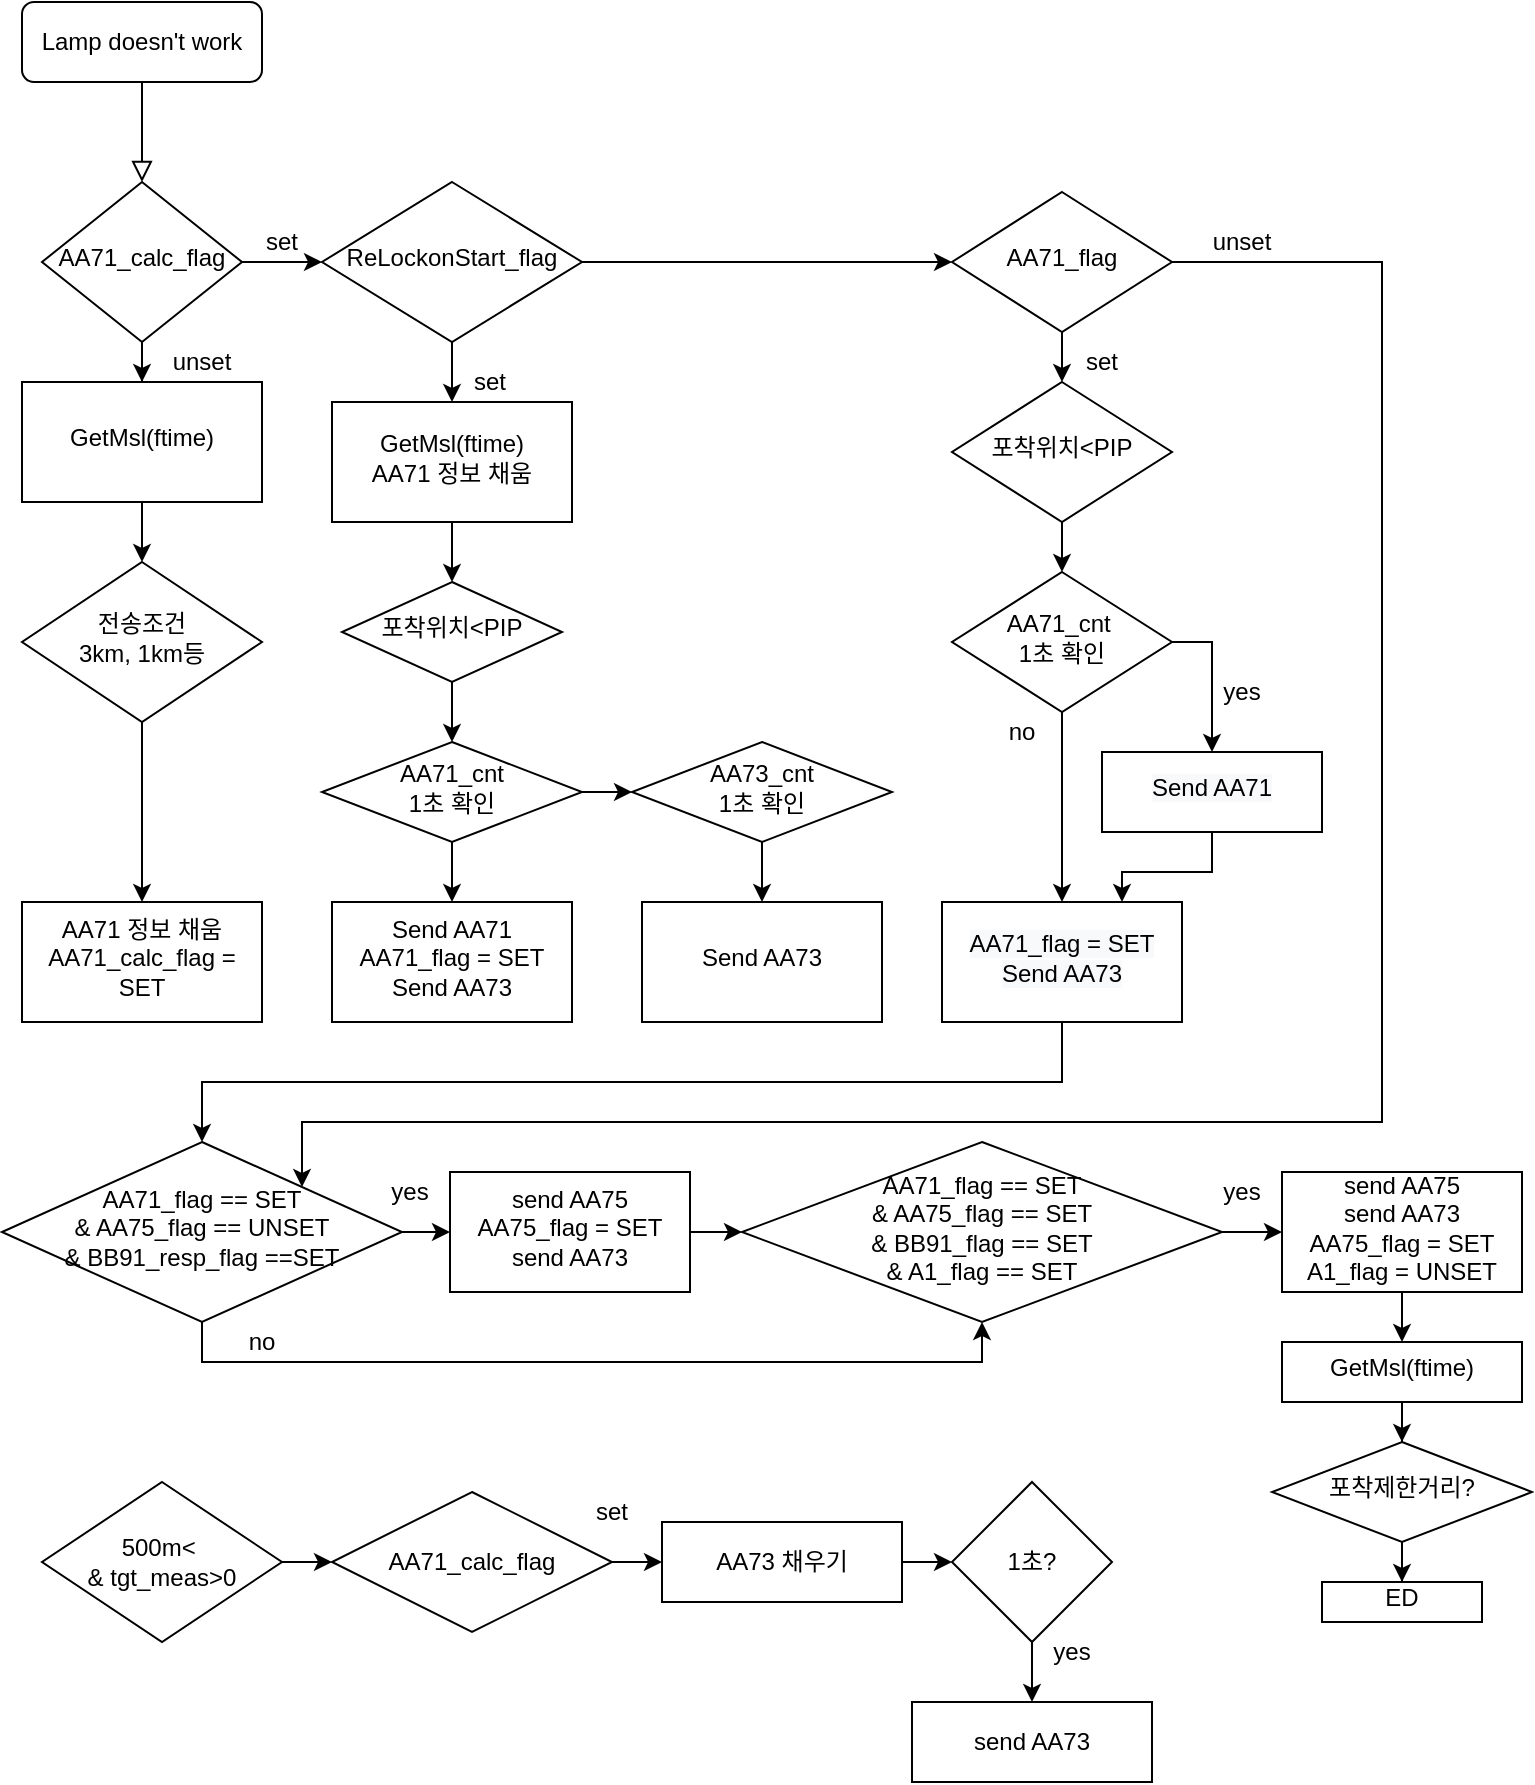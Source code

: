 <mxfile version="13.4.9" type="github">
  <diagram id="C5RBs43oDa-KdzZeNtuy" name="Page-1">
    <mxGraphModel dx="2062" dy="762" grid="1" gridSize="10" guides="1" tooltips="1" connect="1" arrows="1" fold="1" page="1" pageScale="1" pageWidth="827" pageHeight="1169" math="0" shadow="0">
      <root>
        <mxCell id="WIyWlLk6GJQsqaUBKTNV-0" />
        <mxCell id="WIyWlLk6GJQsqaUBKTNV-1" parent="WIyWlLk6GJQsqaUBKTNV-0" />
        <mxCell id="WIyWlLk6GJQsqaUBKTNV-2" value="" style="rounded=0;html=1;jettySize=auto;orthogonalLoop=1;fontSize=11;endArrow=block;endFill=0;endSize=8;strokeWidth=1;shadow=0;labelBackgroundColor=none;edgeStyle=orthogonalEdgeStyle;" parent="WIyWlLk6GJQsqaUBKTNV-1" source="WIyWlLk6GJQsqaUBKTNV-3" target="WIyWlLk6GJQsqaUBKTNV-6" edge="1">
          <mxGeometry relative="1" as="geometry" />
        </mxCell>
        <mxCell id="WIyWlLk6GJQsqaUBKTNV-3" value="Lamp doesn&#39;t work" style="rounded=1;whiteSpace=wrap;html=1;fontSize=12;glass=0;strokeWidth=1;shadow=0;" parent="WIyWlLk6GJQsqaUBKTNV-1" vertex="1">
          <mxGeometry x="20" y="30" width="120" height="40" as="geometry" />
        </mxCell>
        <mxCell id="ajWHQlZ5WoUlic66Gord-1" value="" style="edgeStyle=orthogonalEdgeStyle;rounded=0;orthogonalLoop=1;jettySize=auto;html=1;" edge="1" parent="WIyWlLk6GJQsqaUBKTNV-1" source="WIyWlLk6GJQsqaUBKTNV-6" target="ajWHQlZ5WoUlic66Gord-0">
          <mxGeometry relative="1" as="geometry" />
        </mxCell>
        <mxCell id="ajWHQlZ5WoUlic66Gord-7" value="" style="edgeStyle=orthogonalEdgeStyle;rounded=0;orthogonalLoop=1;jettySize=auto;html=1;" edge="1" parent="WIyWlLk6GJQsqaUBKTNV-1" source="WIyWlLk6GJQsqaUBKTNV-6" target="ajWHQlZ5WoUlic66Gord-6">
          <mxGeometry relative="1" as="geometry" />
        </mxCell>
        <mxCell id="WIyWlLk6GJQsqaUBKTNV-6" value="AA71_calc_flag" style="rhombus;whiteSpace=wrap;html=1;shadow=0;fontFamily=Helvetica;fontSize=12;align=center;strokeWidth=1;spacing=6;spacingTop=-4;" parent="WIyWlLk6GJQsqaUBKTNV-1" vertex="1">
          <mxGeometry x="30" y="120" width="100" height="80" as="geometry" />
        </mxCell>
        <mxCell id="ajWHQlZ5WoUlic66Gord-3" value="" style="edgeStyle=orthogonalEdgeStyle;rounded=0;orthogonalLoop=1;jettySize=auto;html=1;" edge="1" parent="WIyWlLk6GJQsqaUBKTNV-1" source="ajWHQlZ5WoUlic66Gord-0" target="ajWHQlZ5WoUlic66Gord-2">
          <mxGeometry relative="1" as="geometry" />
        </mxCell>
        <mxCell id="ajWHQlZ5WoUlic66Gord-0" value="GetMsl(ftime)" style="whiteSpace=wrap;html=1;shadow=0;strokeWidth=1;spacing=6;spacingTop=-4;" vertex="1" parent="WIyWlLk6GJQsqaUBKTNV-1">
          <mxGeometry x="20" y="220" width="120" height="60" as="geometry" />
        </mxCell>
        <mxCell id="ajWHQlZ5WoUlic66Gord-5" value="" style="edgeStyle=orthogonalEdgeStyle;rounded=0;orthogonalLoop=1;jettySize=auto;html=1;" edge="1" parent="WIyWlLk6GJQsqaUBKTNV-1" source="ajWHQlZ5WoUlic66Gord-2" target="ajWHQlZ5WoUlic66Gord-4">
          <mxGeometry relative="1" as="geometry" />
        </mxCell>
        <mxCell id="ajWHQlZ5WoUlic66Gord-2" value="전송조건&lt;br&gt;3km, 1km등" style="rhombus;whiteSpace=wrap;html=1;shadow=0;strokeWidth=1;spacing=6;spacingTop=-4;" vertex="1" parent="WIyWlLk6GJQsqaUBKTNV-1">
          <mxGeometry x="20" y="310" width="120" height="80" as="geometry" />
        </mxCell>
        <mxCell id="ajWHQlZ5WoUlic66Gord-4" value="AA71 정보 채움&lt;br&gt;AA71_calc_flag = SET" style="whiteSpace=wrap;html=1;shadow=0;strokeWidth=1;spacing=6;spacingTop=-4;" vertex="1" parent="WIyWlLk6GJQsqaUBKTNV-1">
          <mxGeometry x="20" y="480" width="120" height="60" as="geometry" />
        </mxCell>
        <mxCell id="ajWHQlZ5WoUlic66Gord-9" value="" style="edgeStyle=orthogonalEdgeStyle;rounded=0;orthogonalLoop=1;jettySize=auto;html=1;" edge="1" parent="WIyWlLk6GJQsqaUBKTNV-1" source="ajWHQlZ5WoUlic66Gord-6" target="ajWHQlZ5WoUlic66Gord-8">
          <mxGeometry relative="1" as="geometry" />
        </mxCell>
        <mxCell id="ajWHQlZ5WoUlic66Gord-27" value="" style="edgeStyle=orthogonalEdgeStyle;rounded=0;orthogonalLoop=1;jettySize=auto;html=1;" edge="1" parent="WIyWlLk6GJQsqaUBKTNV-1" source="ajWHQlZ5WoUlic66Gord-6" target="ajWHQlZ5WoUlic66Gord-26">
          <mxGeometry relative="1" as="geometry" />
        </mxCell>
        <mxCell id="ajWHQlZ5WoUlic66Gord-6" value="ReLockonStart_flag" style="rhombus;whiteSpace=wrap;html=1;shadow=0;fontFamily=Helvetica;fontSize=12;align=center;strokeWidth=1;spacing=6;spacingTop=-4;" vertex="1" parent="WIyWlLk6GJQsqaUBKTNV-1">
          <mxGeometry x="170" y="120" width="130" height="80" as="geometry" />
        </mxCell>
        <mxCell id="ajWHQlZ5WoUlic66Gord-14" value="" style="edgeStyle=orthogonalEdgeStyle;rounded=0;orthogonalLoop=1;jettySize=auto;html=1;" edge="1" parent="WIyWlLk6GJQsqaUBKTNV-1" source="ajWHQlZ5WoUlic66Gord-8" target="ajWHQlZ5WoUlic66Gord-13">
          <mxGeometry relative="1" as="geometry" />
        </mxCell>
        <mxCell id="ajWHQlZ5WoUlic66Gord-8" value="GetMsl(ftime)&lt;br&gt;AA71 정보 채움" style="whiteSpace=wrap;html=1;shadow=0;strokeWidth=1;spacing=6;spacingTop=-4;" vertex="1" parent="WIyWlLk6GJQsqaUBKTNV-1">
          <mxGeometry x="175" y="230" width="120" height="60" as="geometry" />
        </mxCell>
        <mxCell id="ajWHQlZ5WoUlic66Gord-10" value="set" style="text;html=1;strokeColor=none;fillColor=none;align=center;verticalAlign=middle;whiteSpace=wrap;rounded=0;" vertex="1" parent="WIyWlLk6GJQsqaUBKTNV-1">
          <mxGeometry x="130" y="140" width="40" height="20" as="geometry" />
        </mxCell>
        <mxCell id="ajWHQlZ5WoUlic66Gord-11" value="unset" style="text;html=1;strokeColor=none;fillColor=none;align=center;verticalAlign=middle;whiteSpace=wrap;rounded=0;" vertex="1" parent="WIyWlLk6GJQsqaUBKTNV-1">
          <mxGeometry x="90" y="200" width="40" height="20" as="geometry" />
        </mxCell>
        <mxCell id="ajWHQlZ5WoUlic66Gord-12" value="set" style="text;html=1;strokeColor=none;fillColor=none;align=center;verticalAlign=middle;whiteSpace=wrap;rounded=0;" vertex="1" parent="WIyWlLk6GJQsqaUBKTNV-1">
          <mxGeometry x="234" y="210" width="40" height="20" as="geometry" />
        </mxCell>
        <mxCell id="ajWHQlZ5WoUlic66Gord-18" value="" style="edgeStyle=orthogonalEdgeStyle;rounded=0;orthogonalLoop=1;jettySize=auto;html=1;" edge="1" parent="WIyWlLk6GJQsqaUBKTNV-1" source="ajWHQlZ5WoUlic66Gord-13" target="ajWHQlZ5WoUlic66Gord-17">
          <mxGeometry relative="1" as="geometry" />
        </mxCell>
        <mxCell id="ajWHQlZ5WoUlic66Gord-13" value="포착위치&amp;lt;PIP" style="rhombus;whiteSpace=wrap;html=1;shadow=0;strokeWidth=1;spacing=6;spacingTop=-4;" vertex="1" parent="WIyWlLk6GJQsqaUBKTNV-1">
          <mxGeometry x="180" y="320" width="110" height="50" as="geometry" />
        </mxCell>
        <mxCell id="ajWHQlZ5WoUlic66Gord-20" value="" style="edgeStyle=orthogonalEdgeStyle;rounded=0;orthogonalLoop=1;jettySize=auto;html=1;" edge="1" parent="WIyWlLk6GJQsqaUBKTNV-1" source="ajWHQlZ5WoUlic66Gord-17" target="ajWHQlZ5WoUlic66Gord-19">
          <mxGeometry relative="1" as="geometry" />
        </mxCell>
        <mxCell id="ajWHQlZ5WoUlic66Gord-22" value="" style="edgeStyle=orthogonalEdgeStyle;rounded=0;orthogonalLoop=1;jettySize=auto;html=1;" edge="1" parent="WIyWlLk6GJQsqaUBKTNV-1" source="ajWHQlZ5WoUlic66Gord-17" target="ajWHQlZ5WoUlic66Gord-21">
          <mxGeometry relative="1" as="geometry" />
        </mxCell>
        <mxCell id="ajWHQlZ5WoUlic66Gord-17" value="AA71_cnt &lt;br&gt;1초 확인" style="rhombus;whiteSpace=wrap;html=1;shadow=0;strokeWidth=1;spacing=6;spacingTop=-4;" vertex="1" parent="WIyWlLk6GJQsqaUBKTNV-1">
          <mxGeometry x="170" y="400" width="130" height="50" as="geometry" />
        </mxCell>
        <mxCell id="ajWHQlZ5WoUlic66Gord-19" value="Send AA71&lt;br&gt;AA71_flag = SET&lt;br&gt;Send AA73" style="whiteSpace=wrap;html=1;shadow=0;strokeWidth=1;spacing=6;spacingTop=-4;" vertex="1" parent="WIyWlLk6GJQsqaUBKTNV-1">
          <mxGeometry x="175" y="480" width="120" height="60" as="geometry" />
        </mxCell>
        <mxCell id="ajWHQlZ5WoUlic66Gord-24" value="" style="edgeStyle=orthogonalEdgeStyle;rounded=0;orthogonalLoop=1;jettySize=auto;html=1;" edge="1" parent="WIyWlLk6GJQsqaUBKTNV-1" source="ajWHQlZ5WoUlic66Gord-21" target="ajWHQlZ5WoUlic66Gord-23">
          <mxGeometry relative="1" as="geometry" />
        </mxCell>
        <mxCell id="ajWHQlZ5WoUlic66Gord-21" value="AA73_cnt &lt;br&gt;1초 확인" style="rhombus;whiteSpace=wrap;html=1;shadow=0;strokeWidth=1;spacing=6;spacingTop=-4;" vertex="1" parent="WIyWlLk6GJQsqaUBKTNV-1">
          <mxGeometry x="325" y="400" width="130" height="50" as="geometry" />
        </mxCell>
        <mxCell id="ajWHQlZ5WoUlic66Gord-23" value="Send AA73" style="whiteSpace=wrap;html=1;shadow=0;strokeWidth=1;spacing=6;spacingTop=-4;" vertex="1" parent="WIyWlLk6GJQsqaUBKTNV-1">
          <mxGeometry x="330" y="480" width="120" height="60" as="geometry" />
        </mxCell>
        <mxCell id="ajWHQlZ5WoUlic66Gord-29" value="" style="edgeStyle=orthogonalEdgeStyle;rounded=0;orthogonalLoop=1;jettySize=auto;html=1;" edge="1" parent="WIyWlLk6GJQsqaUBKTNV-1" source="ajWHQlZ5WoUlic66Gord-26" target="ajWHQlZ5WoUlic66Gord-28">
          <mxGeometry relative="1" as="geometry" />
        </mxCell>
        <mxCell id="ajWHQlZ5WoUlic66Gord-54" style="edgeStyle=orthogonalEdgeStyle;rounded=0;orthogonalLoop=1;jettySize=auto;html=1;exitX=1;exitY=0.5;exitDx=0;exitDy=0;entryX=1;entryY=0;entryDx=0;entryDy=0;" edge="1" parent="WIyWlLk6GJQsqaUBKTNV-1" source="ajWHQlZ5WoUlic66Gord-26" target="ajWHQlZ5WoUlic66Gord-44">
          <mxGeometry relative="1" as="geometry">
            <Array as="points">
              <mxPoint x="700" y="160" />
              <mxPoint x="700" y="590" />
              <mxPoint x="160" y="590" />
            </Array>
          </mxGeometry>
        </mxCell>
        <mxCell id="ajWHQlZ5WoUlic66Gord-26" value="AA71_flag" style="rhombus;whiteSpace=wrap;html=1;shadow=0;strokeWidth=1;spacing=6;spacingTop=-4;" vertex="1" parent="WIyWlLk6GJQsqaUBKTNV-1">
          <mxGeometry x="485" y="125" width="110" height="70" as="geometry" />
        </mxCell>
        <mxCell id="ajWHQlZ5WoUlic66Gord-31" value="" style="edgeStyle=orthogonalEdgeStyle;rounded=0;orthogonalLoop=1;jettySize=auto;html=1;" edge="1" parent="WIyWlLk6GJQsqaUBKTNV-1" source="ajWHQlZ5WoUlic66Gord-28" target="ajWHQlZ5WoUlic66Gord-30">
          <mxGeometry relative="1" as="geometry" />
        </mxCell>
        <mxCell id="ajWHQlZ5WoUlic66Gord-38" style="edgeStyle=orthogonalEdgeStyle;rounded=0;orthogonalLoop=1;jettySize=auto;html=1;entryX=0.5;entryY=0;entryDx=0;entryDy=0;exitX=1;exitY=0.5;exitDx=0;exitDy=0;" edge="1" parent="WIyWlLk6GJQsqaUBKTNV-1" source="ajWHQlZ5WoUlic66Gord-30" target="ajWHQlZ5WoUlic66Gord-35">
          <mxGeometry relative="1" as="geometry">
            <mxPoint x="600" y="348" as="sourcePoint" />
          </mxGeometry>
        </mxCell>
        <mxCell id="ajWHQlZ5WoUlic66Gord-28" value="포착위치&amp;lt;PIP" style="rhombus;whiteSpace=wrap;html=1;shadow=0;strokeWidth=1;spacing=6;spacingTop=-4;" vertex="1" parent="WIyWlLk6GJQsqaUBKTNV-1">
          <mxGeometry x="485" y="220" width="110" height="70" as="geometry" />
        </mxCell>
        <mxCell id="ajWHQlZ5WoUlic66Gord-33" value="" style="edgeStyle=orthogonalEdgeStyle;rounded=0;orthogonalLoop=1;jettySize=auto;html=1;" edge="1" parent="WIyWlLk6GJQsqaUBKTNV-1" source="ajWHQlZ5WoUlic66Gord-30" target="ajWHQlZ5WoUlic66Gord-32">
          <mxGeometry relative="1" as="geometry" />
        </mxCell>
        <mxCell id="ajWHQlZ5WoUlic66Gord-30" value="AA71_cnt&amp;nbsp;&lt;br&gt;1초 확인" style="rhombus;whiteSpace=wrap;html=1;shadow=0;strokeWidth=1;spacing=6;spacingTop=-4;" vertex="1" parent="WIyWlLk6GJQsqaUBKTNV-1">
          <mxGeometry x="485" y="315" width="110" height="70" as="geometry" />
        </mxCell>
        <mxCell id="ajWHQlZ5WoUlic66Gord-47" style="edgeStyle=orthogonalEdgeStyle;rounded=0;orthogonalLoop=1;jettySize=auto;html=1;exitX=0.5;exitY=1;exitDx=0;exitDy=0;entryX=0.5;entryY=0;entryDx=0;entryDy=0;" edge="1" parent="WIyWlLk6GJQsqaUBKTNV-1" source="ajWHQlZ5WoUlic66Gord-32" target="ajWHQlZ5WoUlic66Gord-44">
          <mxGeometry relative="1" as="geometry" />
        </mxCell>
        <mxCell id="ajWHQlZ5WoUlic66Gord-32" value="&lt;span style=&quot;color: rgb(0 , 0 , 0) ; font-family: &amp;#34;helvetica&amp;#34; ; font-size: 12px ; font-style: normal ; font-weight: 400 ; letter-spacing: normal ; text-align: center ; text-indent: 0px ; text-transform: none ; word-spacing: 0px ; background-color: rgb(248 , 249 , 250) ; display: inline ; float: none&quot;&gt;AA71_flag = SET&lt;/span&gt;&lt;br style=&quot;color: rgb(0 , 0 , 0) ; font-family: &amp;#34;helvetica&amp;#34; ; font-size: 12px ; font-style: normal ; font-weight: 400 ; letter-spacing: normal ; text-align: center ; text-indent: 0px ; text-transform: none ; word-spacing: 0px ; background-color: rgb(248 , 249 , 250)&quot;&gt;&lt;span style=&quot;color: rgb(0 , 0 , 0) ; font-family: &amp;#34;helvetica&amp;#34; ; font-size: 12px ; font-style: normal ; font-weight: 400 ; letter-spacing: normal ; text-align: center ; text-indent: 0px ; text-transform: none ; word-spacing: 0px ; background-color: rgb(248 , 249 , 250) ; display: inline ; float: none&quot;&gt;Send AA73&lt;/span&gt;&lt;br&gt;" style="whiteSpace=wrap;html=1;shadow=0;strokeWidth=1;spacing=6;spacingTop=-4;" vertex="1" parent="WIyWlLk6GJQsqaUBKTNV-1">
          <mxGeometry x="480" y="480" width="120" height="60" as="geometry" />
        </mxCell>
        <mxCell id="ajWHQlZ5WoUlic66Gord-34" value="set" style="text;html=1;strokeColor=none;fillColor=none;align=center;verticalAlign=middle;whiteSpace=wrap;rounded=0;" vertex="1" parent="WIyWlLk6GJQsqaUBKTNV-1">
          <mxGeometry x="540" y="200" width="40" height="20" as="geometry" />
        </mxCell>
        <mxCell id="ajWHQlZ5WoUlic66Gord-39" style="edgeStyle=orthogonalEdgeStyle;rounded=0;orthogonalLoop=1;jettySize=auto;html=1;exitX=0.5;exitY=1;exitDx=0;exitDy=0;entryX=0.75;entryY=0;entryDx=0;entryDy=0;" edge="1" parent="WIyWlLk6GJQsqaUBKTNV-1" source="ajWHQlZ5WoUlic66Gord-35" target="ajWHQlZ5WoUlic66Gord-32">
          <mxGeometry relative="1" as="geometry" />
        </mxCell>
        <mxCell id="ajWHQlZ5WoUlic66Gord-35" value="&lt;span style=&quot;color: rgb(0 , 0 , 0) ; font-family: &amp;#34;helvetica&amp;#34; ; font-size: 12px ; font-style: normal ; font-weight: 400 ; letter-spacing: normal ; text-align: center ; text-indent: 0px ; text-transform: none ; word-spacing: 0px ; background-color: rgb(248 , 249 , 250) ; display: inline ; float: none&quot;&gt;Send AA71&lt;/span&gt;" style="whiteSpace=wrap;html=1;shadow=0;strokeWidth=1;spacing=6;spacingTop=-4;" vertex="1" parent="WIyWlLk6GJQsqaUBKTNV-1">
          <mxGeometry x="560" y="405" width="110" height="40" as="geometry" />
        </mxCell>
        <mxCell id="ajWHQlZ5WoUlic66Gord-40" value="yes" style="text;html=1;strokeColor=none;fillColor=none;align=center;verticalAlign=middle;whiteSpace=wrap;rounded=0;" vertex="1" parent="WIyWlLk6GJQsqaUBKTNV-1">
          <mxGeometry x="610" y="365" width="40" height="20" as="geometry" />
        </mxCell>
        <mxCell id="ajWHQlZ5WoUlic66Gord-43" value="no" style="text;html=1;strokeColor=none;fillColor=none;align=center;verticalAlign=middle;whiteSpace=wrap;rounded=0;" vertex="1" parent="WIyWlLk6GJQsqaUBKTNV-1">
          <mxGeometry x="500" y="385" width="40" height="20" as="geometry" />
        </mxCell>
        <mxCell id="ajWHQlZ5WoUlic66Gord-49" value="" style="edgeStyle=orthogonalEdgeStyle;rounded=0;orthogonalLoop=1;jettySize=auto;html=1;" edge="1" parent="WIyWlLk6GJQsqaUBKTNV-1" source="ajWHQlZ5WoUlic66Gord-44" target="ajWHQlZ5WoUlic66Gord-48">
          <mxGeometry relative="1" as="geometry" />
        </mxCell>
        <mxCell id="ajWHQlZ5WoUlic66Gord-56" style="edgeStyle=orthogonalEdgeStyle;rounded=0;orthogonalLoop=1;jettySize=auto;html=1;exitX=0.5;exitY=1;exitDx=0;exitDy=0;entryX=0.5;entryY=1;entryDx=0;entryDy=0;" edge="1" parent="WIyWlLk6GJQsqaUBKTNV-1" source="ajWHQlZ5WoUlic66Gord-44" target="ajWHQlZ5WoUlic66Gord-50">
          <mxGeometry relative="1" as="geometry" />
        </mxCell>
        <mxCell id="ajWHQlZ5WoUlic66Gord-44" value="AA71_flag == SET&lt;br&gt;&amp;amp; AA75_flag == UNSET&lt;br&gt;&amp;amp; BB91_resp_flag ==SET" style="rhombus;whiteSpace=wrap;html=1;shadow=0;strokeWidth=1;spacing=6;spacingTop=-4;" vertex="1" parent="WIyWlLk6GJQsqaUBKTNV-1">
          <mxGeometry x="10" y="600" width="200" height="90" as="geometry" />
        </mxCell>
        <mxCell id="ajWHQlZ5WoUlic66Gord-51" value="" style="edgeStyle=orthogonalEdgeStyle;rounded=0;orthogonalLoop=1;jettySize=auto;html=1;" edge="1" parent="WIyWlLk6GJQsqaUBKTNV-1" source="ajWHQlZ5WoUlic66Gord-48" target="ajWHQlZ5WoUlic66Gord-50">
          <mxGeometry relative="1" as="geometry" />
        </mxCell>
        <mxCell id="ajWHQlZ5WoUlic66Gord-48" value="send AA75&lt;br&gt;AA75_flag = SET&lt;br&gt;send AA73" style="whiteSpace=wrap;html=1;shadow=0;strokeWidth=1;spacing=6;spacingTop=-4;" vertex="1" parent="WIyWlLk6GJQsqaUBKTNV-1">
          <mxGeometry x="234" y="615" width="120" height="60" as="geometry" />
        </mxCell>
        <mxCell id="ajWHQlZ5WoUlic66Gord-53" value="" style="edgeStyle=orthogonalEdgeStyle;rounded=0;orthogonalLoop=1;jettySize=auto;html=1;" edge="1" parent="WIyWlLk6GJQsqaUBKTNV-1" source="ajWHQlZ5WoUlic66Gord-50" target="ajWHQlZ5WoUlic66Gord-52">
          <mxGeometry relative="1" as="geometry" />
        </mxCell>
        <mxCell id="ajWHQlZ5WoUlic66Gord-50" value="AA71_flag == SET&lt;br&gt;&amp;amp; AA75_flag == SET&lt;br&gt;&amp;amp; BB91_flag == SET&lt;br&gt;&amp;amp; A1_flag == SET" style="rhombus;whiteSpace=wrap;html=1;shadow=0;strokeWidth=1;spacing=6;spacingTop=-4;" vertex="1" parent="WIyWlLk6GJQsqaUBKTNV-1">
          <mxGeometry x="380" y="600" width="240" height="90" as="geometry" />
        </mxCell>
        <mxCell id="ajWHQlZ5WoUlic66Gord-64" value="" style="edgeStyle=orthogonalEdgeStyle;rounded=0;orthogonalLoop=1;jettySize=auto;html=1;" edge="1" parent="WIyWlLk6GJQsqaUBKTNV-1" source="ajWHQlZ5WoUlic66Gord-52" target="ajWHQlZ5WoUlic66Gord-63">
          <mxGeometry relative="1" as="geometry" />
        </mxCell>
        <mxCell id="ajWHQlZ5WoUlic66Gord-52" value="send AA75&lt;br&gt;send AA73&lt;br&gt;AA75_flag = SET&lt;br&gt;A1_flag = UNSET" style="whiteSpace=wrap;html=1;shadow=0;strokeWidth=1;spacing=6;spacingTop=-4;" vertex="1" parent="WIyWlLk6GJQsqaUBKTNV-1">
          <mxGeometry x="650" y="615" width="120" height="60" as="geometry" />
        </mxCell>
        <mxCell id="ajWHQlZ5WoUlic66Gord-55" value="unset" style="text;html=1;strokeColor=none;fillColor=none;align=center;verticalAlign=middle;whiteSpace=wrap;rounded=0;" vertex="1" parent="WIyWlLk6GJQsqaUBKTNV-1">
          <mxGeometry x="610" y="140" width="40" height="20" as="geometry" />
        </mxCell>
        <mxCell id="ajWHQlZ5WoUlic66Gord-58" value="yes" style="text;html=1;strokeColor=none;fillColor=none;align=center;verticalAlign=middle;whiteSpace=wrap;rounded=0;" vertex="1" parent="WIyWlLk6GJQsqaUBKTNV-1">
          <mxGeometry x="194" y="615" width="40" height="20" as="geometry" />
        </mxCell>
        <mxCell id="ajWHQlZ5WoUlic66Gord-59" value="yes" style="text;html=1;strokeColor=none;fillColor=none;align=center;verticalAlign=middle;whiteSpace=wrap;rounded=0;" vertex="1" parent="WIyWlLk6GJQsqaUBKTNV-1">
          <mxGeometry x="610" y="615" width="40" height="20" as="geometry" />
        </mxCell>
        <mxCell id="ajWHQlZ5WoUlic66Gord-60" value="no" style="text;html=1;strokeColor=none;fillColor=none;align=center;verticalAlign=middle;whiteSpace=wrap;rounded=0;" vertex="1" parent="WIyWlLk6GJQsqaUBKTNV-1">
          <mxGeometry x="120" y="690" width="40" height="20" as="geometry" />
        </mxCell>
        <mxCell id="ajWHQlZ5WoUlic66Gord-66" value="" style="edgeStyle=orthogonalEdgeStyle;rounded=0;orthogonalLoop=1;jettySize=auto;html=1;" edge="1" parent="WIyWlLk6GJQsqaUBKTNV-1" source="ajWHQlZ5WoUlic66Gord-63" target="ajWHQlZ5WoUlic66Gord-65">
          <mxGeometry relative="1" as="geometry" />
        </mxCell>
        <mxCell id="ajWHQlZ5WoUlic66Gord-63" value="GetMsl(ftime)" style="whiteSpace=wrap;html=1;shadow=0;strokeWidth=1;spacing=6;spacingTop=-4;" vertex="1" parent="WIyWlLk6GJQsqaUBKTNV-1">
          <mxGeometry x="650" y="700" width="120" height="30" as="geometry" />
        </mxCell>
        <mxCell id="ajWHQlZ5WoUlic66Gord-68" value="" style="edgeStyle=orthogonalEdgeStyle;rounded=0;orthogonalLoop=1;jettySize=auto;html=1;" edge="1" parent="WIyWlLk6GJQsqaUBKTNV-1" source="ajWHQlZ5WoUlic66Gord-65" target="ajWHQlZ5WoUlic66Gord-67">
          <mxGeometry relative="1" as="geometry" />
        </mxCell>
        <mxCell id="ajWHQlZ5WoUlic66Gord-65" value="포착제한거리?" style="rhombus;whiteSpace=wrap;html=1;shadow=0;strokeWidth=1;spacing=6;spacingTop=-4;" vertex="1" parent="WIyWlLk6GJQsqaUBKTNV-1">
          <mxGeometry x="645" y="750" width="130" height="50" as="geometry" />
        </mxCell>
        <mxCell id="ajWHQlZ5WoUlic66Gord-67" value="ED" style="whiteSpace=wrap;html=1;shadow=0;strokeWidth=1;spacing=6;spacingTop=-4;" vertex="1" parent="WIyWlLk6GJQsqaUBKTNV-1">
          <mxGeometry x="670" y="820" width="80" height="20" as="geometry" />
        </mxCell>
        <mxCell id="ajWHQlZ5WoUlic66Gord-75" value="" style="edgeStyle=orthogonalEdgeStyle;rounded=0;orthogonalLoop=1;jettySize=auto;html=1;" edge="1" parent="WIyWlLk6GJQsqaUBKTNV-1" source="ajWHQlZ5WoUlic66Gord-73" target="ajWHQlZ5WoUlic66Gord-74">
          <mxGeometry relative="1" as="geometry" />
        </mxCell>
        <mxCell id="ajWHQlZ5WoUlic66Gord-73" value="500m&amp;lt;&amp;nbsp;&lt;br&gt;&amp;amp; tgt_meas&amp;gt;0" style="rhombus;whiteSpace=wrap;html=1;" vertex="1" parent="WIyWlLk6GJQsqaUBKTNV-1">
          <mxGeometry x="30" y="770" width="120" height="80" as="geometry" />
        </mxCell>
        <mxCell id="ajWHQlZ5WoUlic66Gord-77" value="" style="edgeStyle=orthogonalEdgeStyle;rounded=0;orthogonalLoop=1;jettySize=auto;html=1;" edge="1" parent="WIyWlLk6GJQsqaUBKTNV-1" source="ajWHQlZ5WoUlic66Gord-74" target="ajWHQlZ5WoUlic66Gord-76">
          <mxGeometry relative="1" as="geometry" />
        </mxCell>
        <mxCell id="ajWHQlZ5WoUlic66Gord-74" value="AA71_calc_flag" style="rhombus;whiteSpace=wrap;html=1;" vertex="1" parent="WIyWlLk6GJQsqaUBKTNV-1">
          <mxGeometry x="175" y="775" width="140" height="70" as="geometry" />
        </mxCell>
        <mxCell id="ajWHQlZ5WoUlic66Gord-79" value="" style="edgeStyle=orthogonalEdgeStyle;rounded=0;orthogonalLoop=1;jettySize=auto;html=1;" edge="1" parent="WIyWlLk6GJQsqaUBKTNV-1" source="ajWHQlZ5WoUlic66Gord-76" target="ajWHQlZ5WoUlic66Gord-78">
          <mxGeometry relative="1" as="geometry" />
        </mxCell>
        <mxCell id="ajWHQlZ5WoUlic66Gord-76" value="AA73 채우기" style="whiteSpace=wrap;html=1;" vertex="1" parent="WIyWlLk6GJQsqaUBKTNV-1">
          <mxGeometry x="340" y="790" width="120" height="40" as="geometry" />
        </mxCell>
        <mxCell id="ajWHQlZ5WoUlic66Gord-85" value="" style="edgeStyle=orthogonalEdgeStyle;rounded=0;orthogonalLoop=1;jettySize=auto;html=1;" edge="1" parent="WIyWlLk6GJQsqaUBKTNV-1" source="ajWHQlZ5WoUlic66Gord-78" target="ajWHQlZ5WoUlic66Gord-84">
          <mxGeometry relative="1" as="geometry" />
        </mxCell>
        <mxCell id="ajWHQlZ5WoUlic66Gord-78" value="1초?" style="rhombus;whiteSpace=wrap;html=1;" vertex="1" parent="WIyWlLk6GJQsqaUBKTNV-1">
          <mxGeometry x="485" y="770" width="80" height="80" as="geometry" />
        </mxCell>
        <mxCell id="ajWHQlZ5WoUlic66Gord-84" value="send AA73" style="whiteSpace=wrap;html=1;" vertex="1" parent="WIyWlLk6GJQsqaUBKTNV-1">
          <mxGeometry x="465" y="880" width="120" height="40" as="geometry" />
        </mxCell>
        <mxCell id="ajWHQlZ5WoUlic66Gord-86" value="set" style="text;html=1;strokeColor=none;fillColor=none;align=center;verticalAlign=middle;whiteSpace=wrap;rounded=0;" vertex="1" parent="WIyWlLk6GJQsqaUBKTNV-1">
          <mxGeometry x="295" y="775" width="40" height="20" as="geometry" />
        </mxCell>
        <mxCell id="ajWHQlZ5WoUlic66Gord-87" value="yes" style="text;html=1;strokeColor=none;fillColor=none;align=center;verticalAlign=middle;whiteSpace=wrap;rounded=0;" vertex="1" parent="WIyWlLk6GJQsqaUBKTNV-1">
          <mxGeometry x="525" y="845" width="40" height="20" as="geometry" />
        </mxCell>
      </root>
    </mxGraphModel>
  </diagram>
</mxfile>
